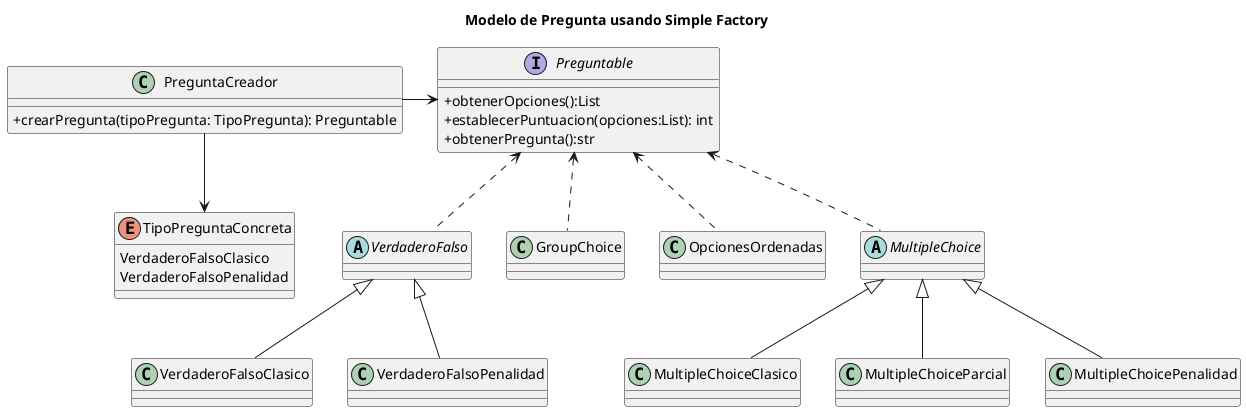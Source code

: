 
@startuml
title Modelo de Pregunta usando Simple Factory
skinparam classAttributeIconSize 0

class PreguntaCreador{
    + crearPregunta(tipoPregunta: TipoPregunta): Preguntable
}

interface Preguntable{
    + obtenerOpciones():List
    + establecerPuntuacion(opciones:List): int
    + obtenerPregunta():str
}

enum TipoPreguntaConcreta{
    VerdaderoFalsoClasico
    VerdaderoFalsoPenalidad
}

abstract class VerdaderoFalso{
    
}

' sin penalidad
class VerdaderoFalsoClasico{
}

class MultipleChoiceClasico{

}

class MultipleChoiceParcial{
    
}

' con penalidad
class VerdaderoFalsoPenalidad{
}

class MultipleChoicePenalidad{
}


' Especiales
class GroupChoice{
}

class OpcionesOrdenadas{
}

abstract class MultipleChoice{

}


PreguntaCreador -down->TipoPreguntaConcreta
PreguntaCreador -> Preguntable

Preguntable <.. VerdaderoFalso

' Preg_Penal
VerdaderoFalso <|-- VerdaderoFalsoPenalidad
MultipleChoice <|-- MultipleChoicePenalidad


' Pregun_Sin_Penal
VerdaderoFalso <|-- VerdaderoFalsoClasico
Preguntable <.. MultipleChoice
MultipleChoice <|-- MultipleChoiceParcial
MultipleChoice <|-- MultipleChoiceClasico

Preguntable <.. GroupChoice
Preguntable <.. OpcionesOrdenadas

@enduml
